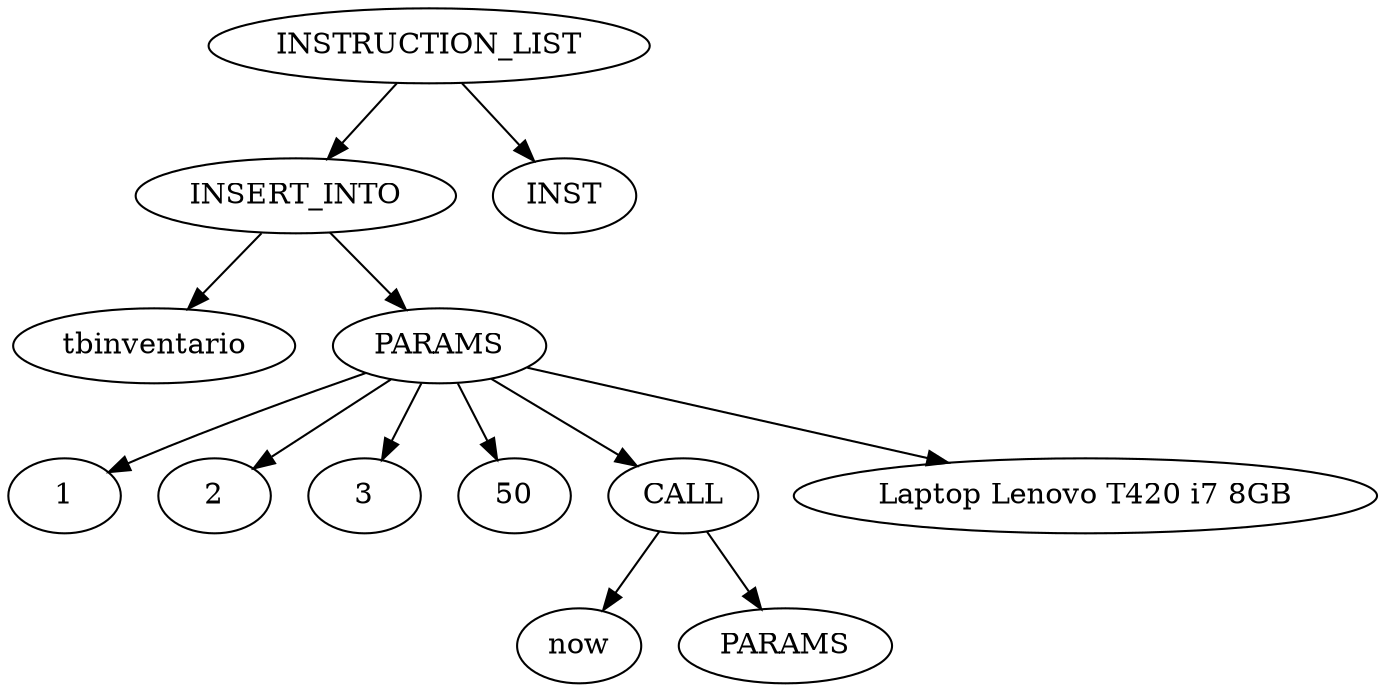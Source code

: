 // AST
digraph {
	2645 [label=INSTRUCTION_LIST]
	2646 [label=INSERT_INTO]
	2647 [label=tbinventario]
	2648 [label=PARAMS]
	2649 [label=1]
	2650 [label=2]
	2651 [label=3]
	2652 [label=50]
	2653 [label=CALL]
	2654 [label=now]
	2655 [label=PARAMS]
	2656 [label="Laptop Lenovo T420 i7 8GB"]
	2657 [label=INST]
	2645 -> 2646
	2646 -> 2647
	2646 -> 2648
	2648 -> 2649
	2648 -> 2650
	2648 -> 2651
	2648 -> 2652
	2648 -> 2653
	2653 -> 2654
	2653 -> 2655
	2648 -> 2656
	2645 -> 2657
}
